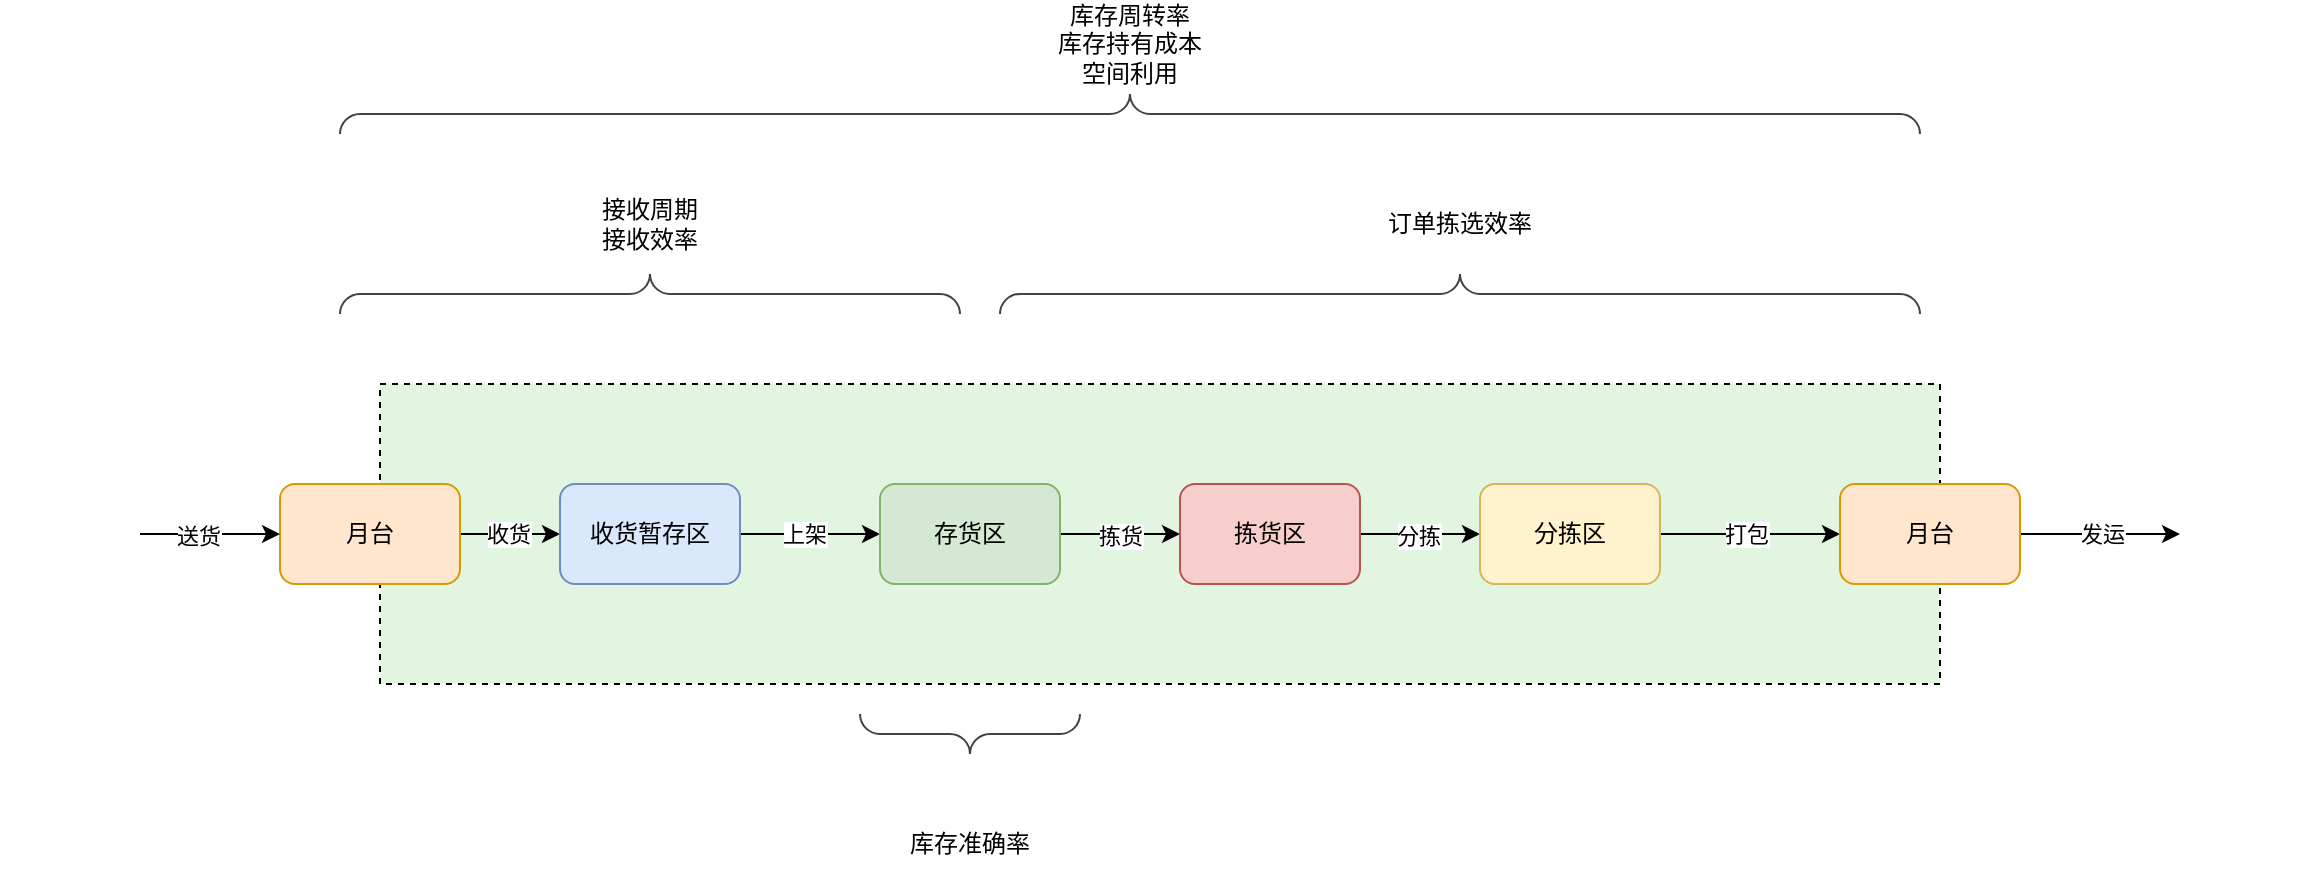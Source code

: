<mxfile version="24.6.4" type="github">
  <diagram name="第 1 页" id="ORJa67HRwYDsLvUHYGUF">
    <mxGraphModel dx="1247" dy="742" grid="1" gridSize="10" guides="1" tooltips="1" connect="1" arrows="1" fold="1" page="1" pageScale="1" pageWidth="827" pageHeight="1169" math="0" shadow="0">
      <root>
        <mxCell id="0" />
        <mxCell id="1" parent="0" />
        <mxCell id="lbF-_C_02NjoZFQDFj1T-4" value="" style="rounded=0;whiteSpace=wrap;html=1;dashed=1;fillColor=#E1F5E0;" vertex="1" parent="1">
          <mxGeometry x="220" y="295" width="780" height="150" as="geometry" />
        </mxCell>
        <mxCell id="lbF-_C_02NjoZFQDFj1T-12" style="edgeStyle=orthogonalEdgeStyle;rounded=0;orthogonalLoop=1;jettySize=auto;html=1;exitX=1;exitY=0.5;exitDx=0;exitDy=0;entryX=0;entryY=0.5;entryDx=0;entryDy=0;" edge="1" parent="1" source="lbF-_C_02NjoZFQDFj1T-1" target="lbF-_C_02NjoZFQDFj1T-5">
          <mxGeometry relative="1" as="geometry" />
        </mxCell>
        <mxCell id="lbF-_C_02NjoZFQDFj1T-13" value="收货" style="edgeLabel;html=1;align=center;verticalAlign=middle;resizable=0;points=[];" vertex="1" connectable="0" parent="lbF-_C_02NjoZFQDFj1T-12">
          <mxGeometry x="-0.04" relative="1" as="geometry">
            <mxPoint as="offset" />
          </mxGeometry>
        </mxCell>
        <mxCell id="lbF-_C_02NjoZFQDFj1T-1" value="月台" style="rounded=1;whiteSpace=wrap;html=1;fillColor=#ffe6cc;strokeColor=#d79b00;" vertex="1" parent="1">
          <mxGeometry x="170" y="345" width="90" height="50" as="geometry" />
        </mxCell>
        <mxCell id="lbF-_C_02NjoZFQDFj1T-10" style="edgeStyle=orthogonalEdgeStyle;rounded=0;orthogonalLoop=1;jettySize=auto;html=1;exitX=1;exitY=0.5;exitDx=0;exitDy=0;" edge="1" parent="1" source="lbF-_C_02NjoZFQDFj1T-2" target="lbF-_C_02NjoZFQDFj1T-1">
          <mxGeometry relative="1" as="geometry" />
        </mxCell>
        <mxCell id="lbF-_C_02NjoZFQDFj1T-11" value="送货" style="edgeLabel;html=1;align=center;verticalAlign=middle;resizable=0;points=[];" vertex="1" connectable="0" parent="lbF-_C_02NjoZFQDFj1T-10">
          <mxGeometry x="-0.167" y="-1" relative="1" as="geometry">
            <mxPoint as="offset" />
          </mxGeometry>
        </mxCell>
        <mxCell id="lbF-_C_02NjoZFQDFj1T-2" value="" style="shape=image;html=1;verticalAlign=top;verticalLabelPosition=bottom;labelBackgroundColor=#ffffff;imageAspect=0;aspect=fixed;image=https://cdn1.iconfinder.com/data/icons/vehicle-37/24/Truck-128.png" vertex="1" parent="1">
          <mxGeometry x="30" y="335" width="70" height="70" as="geometry" />
        </mxCell>
        <mxCell id="lbF-_C_02NjoZFQDFj1T-3" value="" style="shape=image;html=1;verticalAlign=top;verticalLabelPosition=bottom;labelBackgroundColor=#ffffff;imageAspect=0;aspect=fixed;image=https://cdn4.iconfinder.com/data/icons/success-filloutline/64/transport-shipping_and_delivery-delivery_truck-cargo-shipping-128.png" vertex="1" parent="1">
          <mxGeometry x="1120" y="335" width="70" height="70" as="geometry" />
        </mxCell>
        <mxCell id="lbF-_C_02NjoZFQDFj1T-14" style="edgeStyle=orthogonalEdgeStyle;rounded=0;orthogonalLoop=1;jettySize=auto;html=1;exitX=1;exitY=0.5;exitDx=0;exitDy=0;" edge="1" parent="1" source="lbF-_C_02NjoZFQDFj1T-5" target="lbF-_C_02NjoZFQDFj1T-6">
          <mxGeometry relative="1" as="geometry" />
        </mxCell>
        <mxCell id="lbF-_C_02NjoZFQDFj1T-15" value="上架" style="edgeLabel;html=1;align=center;verticalAlign=middle;resizable=0;points=[];" vertex="1" connectable="0" parent="lbF-_C_02NjoZFQDFj1T-14">
          <mxGeometry x="-0.1" relative="1" as="geometry">
            <mxPoint as="offset" />
          </mxGeometry>
        </mxCell>
        <mxCell id="lbF-_C_02NjoZFQDFj1T-5" value="收货暂存区" style="rounded=1;whiteSpace=wrap;html=1;fillColor=#dae8fc;strokeColor=#6c8ebf;" vertex="1" parent="1">
          <mxGeometry x="310" y="345" width="90" height="50" as="geometry" />
        </mxCell>
        <mxCell id="lbF-_C_02NjoZFQDFj1T-16" style="edgeStyle=orthogonalEdgeStyle;rounded=0;orthogonalLoop=1;jettySize=auto;html=1;exitX=1;exitY=0.5;exitDx=0;exitDy=0;entryX=0;entryY=0.5;entryDx=0;entryDy=0;" edge="1" parent="1" source="lbF-_C_02NjoZFQDFj1T-6" target="lbF-_C_02NjoZFQDFj1T-7">
          <mxGeometry relative="1" as="geometry" />
        </mxCell>
        <mxCell id="lbF-_C_02NjoZFQDFj1T-17" value="拣货" style="edgeLabel;html=1;align=center;verticalAlign=middle;resizable=0;points=[];" vertex="1" connectable="0" parent="lbF-_C_02NjoZFQDFj1T-16">
          <mxGeometry y="-1" relative="1" as="geometry">
            <mxPoint as="offset" />
          </mxGeometry>
        </mxCell>
        <mxCell id="lbF-_C_02NjoZFQDFj1T-6" value="存货区" style="rounded=1;whiteSpace=wrap;html=1;fillColor=#d5e8d4;strokeColor=#82b366;" vertex="1" parent="1">
          <mxGeometry x="470" y="345" width="90" height="50" as="geometry" />
        </mxCell>
        <mxCell id="lbF-_C_02NjoZFQDFj1T-18" style="edgeStyle=orthogonalEdgeStyle;rounded=0;orthogonalLoop=1;jettySize=auto;html=1;exitX=1;exitY=0.5;exitDx=0;exitDy=0;" edge="1" parent="1" source="lbF-_C_02NjoZFQDFj1T-7" target="lbF-_C_02NjoZFQDFj1T-8">
          <mxGeometry relative="1" as="geometry" />
        </mxCell>
        <mxCell id="lbF-_C_02NjoZFQDFj1T-19" value="分拣" style="edgeLabel;html=1;align=center;verticalAlign=middle;resizable=0;points=[];" vertex="1" connectable="0" parent="lbF-_C_02NjoZFQDFj1T-18">
          <mxGeometry x="-0.04" y="-1" relative="1" as="geometry">
            <mxPoint as="offset" />
          </mxGeometry>
        </mxCell>
        <mxCell id="lbF-_C_02NjoZFQDFj1T-7" value="拣货区" style="rounded=1;whiteSpace=wrap;html=1;fillColor=#f8cecc;strokeColor=#b85450;" vertex="1" parent="1">
          <mxGeometry x="620" y="345" width="90" height="50" as="geometry" />
        </mxCell>
        <mxCell id="lbF-_C_02NjoZFQDFj1T-20" style="edgeStyle=orthogonalEdgeStyle;rounded=0;orthogonalLoop=1;jettySize=auto;html=1;exitX=1;exitY=0.5;exitDx=0;exitDy=0;entryX=0;entryY=0.5;entryDx=0;entryDy=0;" edge="1" parent="1" source="lbF-_C_02NjoZFQDFj1T-8" target="lbF-_C_02NjoZFQDFj1T-9">
          <mxGeometry relative="1" as="geometry" />
        </mxCell>
        <mxCell id="lbF-_C_02NjoZFQDFj1T-21" value="打包" style="edgeLabel;html=1;align=center;verticalAlign=middle;resizable=0;points=[];" vertex="1" connectable="0" parent="lbF-_C_02NjoZFQDFj1T-20">
          <mxGeometry x="-0.05" relative="1" as="geometry">
            <mxPoint as="offset" />
          </mxGeometry>
        </mxCell>
        <mxCell id="lbF-_C_02NjoZFQDFj1T-8" value="分拣区" style="rounded=1;whiteSpace=wrap;html=1;fillColor=#fff2cc;strokeColor=#d6b656;" vertex="1" parent="1">
          <mxGeometry x="770" y="345" width="90" height="50" as="geometry" />
        </mxCell>
        <mxCell id="lbF-_C_02NjoZFQDFj1T-22" style="edgeStyle=orthogonalEdgeStyle;rounded=0;orthogonalLoop=1;jettySize=auto;html=1;exitX=1;exitY=0.5;exitDx=0;exitDy=0;" edge="1" parent="1" source="lbF-_C_02NjoZFQDFj1T-9" target="lbF-_C_02NjoZFQDFj1T-3">
          <mxGeometry relative="1" as="geometry" />
        </mxCell>
        <mxCell id="lbF-_C_02NjoZFQDFj1T-23" value="发运" style="edgeLabel;html=1;align=center;verticalAlign=middle;resizable=0;points=[];" vertex="1" connectable="0" parent="lbF-_C_02NjoZFQDFj1T-22">
          <mxGeometry x="0.025" relative="1" as="geometry">
            <mxPoint as="offset" />
          </mxGeometry>
        </mxCell>
        <mxCell id="lbF-_C_02NjoZFQDFj1T-9" value="月台" style="rounded=1;whiteSpace=wrap;html=1;fillColor=#ffe6cc;strokeColor=#d79b00;" vertex="1" parent="1">
          <mxGeometry x="950" y="345" width="90" height="50" as="geometry" />
        </mxCell>
        <mxCell id="lbF-_C_02NjoZFQDFj1T-24" value="" style="verticalLabelPosition=bottom;shadow=0;dashed=0;align=center;html=1;verticalAlign=top;strokeWidth=1;shape=mxgraph.mockup.markup.curlyBrace;whiteSpace=wrap;strokeColor=#424242;" vertex="1" parent="1">
          <mxGeometry x="200" y="240" width="310" height="20" as="geometry" />
        </mxCell>
        <mxCell id="lbF-_C_02NjoZFQDFj1T-25" value="接收周期&lt;div&gt;接收效率&lt;/div&gt;" style="text;html=1;align=center;verticalAlign=middle;whiteSpace=wrap;rounded=0;" vertex="1" parent="1">
          <mxGeometry x="325" y="200" width="60" height="30" as="geometry" />
        </mxCell>
        <mxCell id="lbF-_C_02NjoZFQDFj1T-26" value="" style="verticalLabelPosition=bottom;shadow=0;dashed=0;align=center;html=1;verticalAlign=top;strokeWidth=1;shape=mxgraph.mockup.markup.curlyBrace;whiteSpace=wrap;strokeColor=#424242;" vertex="1" parent="1">
          <mxGeometry x="530" y="240" width="460" height="20" as="geometry" />
        </mxCell>
        <mxCell id="lbF-_C_02NjoZFQDFj1T-27" value="订单拣选效率" style="text;html=1;align=center;verticalAlign=middle;whiteSpace=wrap;rounded=0;" vertex="1" parent="1">
          <mxGeometry x="705" y="200" width="110" height="30" as="geometry" />
        </mxCell>
        <mxCell id="lbF-_C_02NjoZFQDFj1T-29" value="" style="verticalLabelPosition=bottom;shadow=0;dashed=0;align=center;html=1;verticalAlign=top;strokeWidth=1;shape=mxgraph.mockup.markup.curlyBrace;whiteSpace=wrap;strokeColor=#424242;" vertex="1" parent="1">
          <mxGeometry x="200" y="150" width="790" height="20" as="geometry" />
        </mxCell>
        <mxCell id="lbF-_C_02NjoZFQDFj1T-30" value="库存周转率&lt;div&gt;库存持有成本&lt;/div&gt;&lt;div&gt;空间利用&lt;/div&gt;" style="text;html=1;align=center;verticalAlign=middle;whiteSpace=wrap;rounded=0;" vertex="1" parent="1">
          <mxGeometry x="540" y="110" width="110" height="30" as="geometry" />
        </mxCell>
        <mxCell id="lbF-_C_02NjoZFQDFj1T-32" value="" style="verticalLabelPosition=bottom;shadow=0;dashed=0;align=center;html=1;verticalAlign=top;strokeWidth=1;shape=mxgraph.mockup.markup.curlyBrace;whiteSpace=wrap;strokeColor=#424242;direction=west;" vertex="1" parent="1">
          <mxGeometry x="460" y="460" width="110" height="20" as="geometry" />
        </mxCell>
        <mxCell id="lbF-_C_02NjoZFQDFj1T-33" value="库存准确率" style="text;html=1;align=center;verticalAlign=middle;whiteSpace=wrap;rounded=0;" vertex="1" parent="1">
          <mxGeometry x="460" y="510" width="110" height="30" as="geometry" />
        </mxCell>
      </root>
    </mxGraphModel>
  </diagram>
</mxfile>
